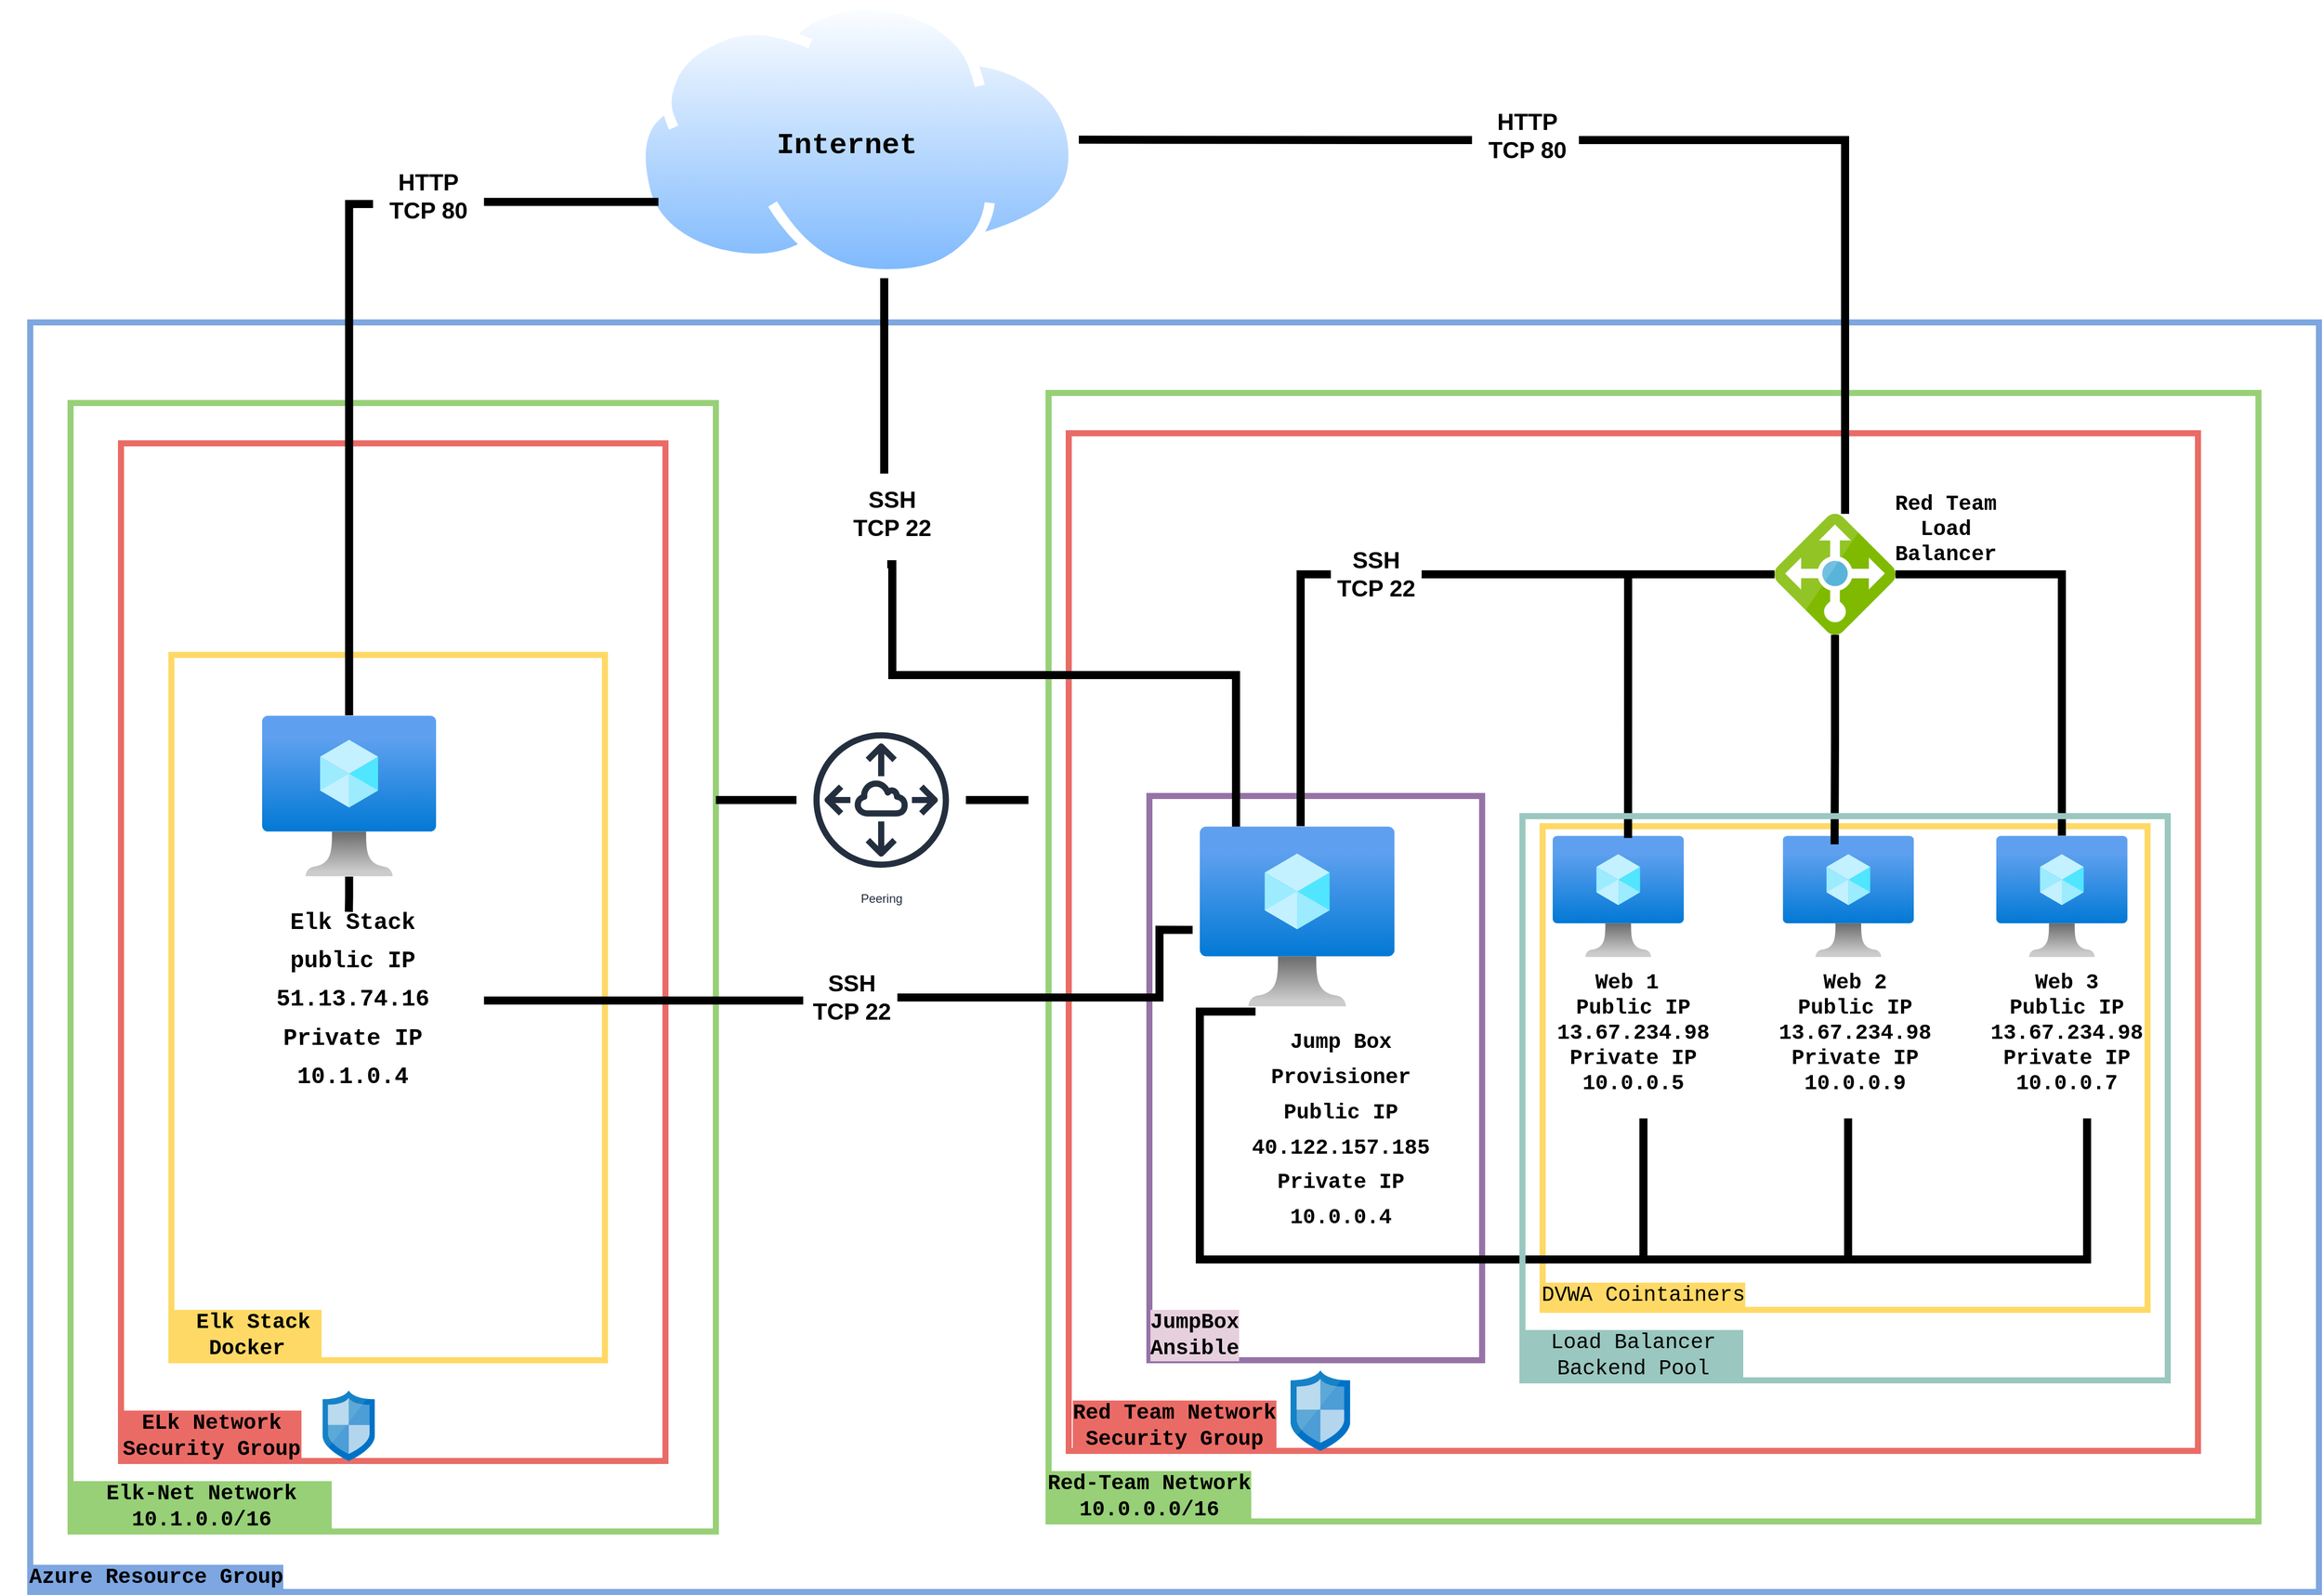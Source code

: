 <mxfile version="16.5.1" type="device"><diagram id="uoHxA05L4NFRfVpSg37E" name="Page-1"><mxGraphModel dx="2076" dy="1298" grid="1" gridSize="10" guides="0" tooltips="1" connect="0" arrows="0" fold="1" page="1" pageScale="1" pageWidth="2336" pageHeight="1654" math="0" shadow="0"><root><mxCell id="0"/><mxCell id="1" parent="0"/><mxCell id="UVkmaDG3lOzCPLBVkHrW-10" value="" style="rounded=0;whiteSpace=wrap;html=1;strokeColor=#FFD966;strokeWidth=6;fillColor=none;" parent="1" vertex="1"><mxGeometry x="180" y="660" width="430" height="700" as="geometry"/></mxCell><mxCell id="UVkmaDG3lOzCPLBVkHrW-1" value="" style="rounded=0;whiteSpace=wrap;html=1;fillColor=none;strokeColor=#7EA6E0;strokeWidth=6;labelBackgroundColor=#97D077;" parent="1" vertex="1"><mxGeometry x="40" y="330" width="2270" height="1260" as="geometry"/></mxCell><mxCell id="UVkmaDG3lOzCPLBVkHrW-2" value="" style="rounded=0;whiteSpace=wrap;html=1;strokeColor=#97D077;strokeWidth=6;fillColor=none;" parent="1" vertex="1"><mxGeometry x="80" y="410" width="640" height="1120" as="geometry"/></mxCell><mxCell id="UVkmaDG3lOzCPLBVkHrW-3" value="" style="rounded=0;whiteSpace=wrap;html=1;strokeColor=#97D077;strokeWidth=6;fillColor=none;" parent="1" vertex="1"><mxGeometry x="1050" y="400" width="1200" height="1120" as="geometry"/></mxCell><mxCell id="UVkmaDG3lOzCPLBVkHrW-4" value="" style="rounded=0;whiteSpace=wrap;html=1;strokeColor=#EA6B66;strokeWidth=6;fillColor=none;" parent="1" vertex="1"><mxGeometry x="1070" y="440" width="1120" height="1010" as="geometry"/></mxCell><mxCell id="UVkmaDG3lOzCPLBVkHrW-5" value="" style="rounded=0;whiteSpace=wrap;html=1;strokeColor=#EA6B66;strokeWidth=6;fillColor=none;" parent="1" vertex="1"><mxGeometry x="130" y="450" width="540" height="1010" as="geometry"/></mxCell><mxCell id="UVkmaDG3lOzCPLBVkHrW-6" value="" style="rounded=0;whiteSpace=wrap;html=1;strokeColor=#FFD966;strokeWidth=6;fillColor=none;" parent="1" vertex="1"><mxGeometry x="1540" y="830" width="600" height="480" as="geometry"/></mxCell><mxCell id="UVkmaDG3lOzCPLBVkHrW-7" value="" style="rounded=0;whiteSpace=wrap;html=1;strokeColor=#9673a6;strokeWidth=6;fillColor=none;" parent="1" vertex="1"><mxGeometry x="1150" y="800" width="330" height="560" as="geometry"/></mxCell><mxCell id="UVkmaDG3lOzCPLBVkHrW-19" style="edgeStyle=orthogonalEdgeStyle;rounded=0;orthogonalLoop=1;jettySize=auto;html=1;exitX=0;exitY=0.75;exitDx=0;exitDy=0;strokeWidth=8;endArrow=none;endFill=0;startArrow=none;" parent="1" source="lw-16fsNxdkjyzWST4w8-1" target="UVkmaDG3lOzCPLBVkHrW-11" edge="1"><mxGeometry relative="1" as="geometry"/></mxCell><mxCell id="UVkmaDG3lOzCPLBVkHrW-34" style="edgeStyle=orthogonalEdgeStyle;rounded=0;orthogonalLoop=1;jettySize=auto;html=1;entryX=0.186;entryY=0.011;entryDx=0;entryDy=0;entryPerimeter=0;endArrow=none;endFill=0;strokeWidth=8;startArrow=none;" parent="1" target="UVkmaDG3lOzCPLBVkHrW-15" edge="1"><mxGeometry relative="1" as="geometry"><Array as="points"><mxPoint x="895" y="680"/><mxPoint x="1236" y="680"/></Array><mxPoint x="890" y="570" as="sourcePoint"/></mxGeometry></mxCell><mxCell id="UVkmaDG3lOzCPLBVkHrW-8" value="" style="aspect=fixed;perimeter=ellipsePerimeter;html=1;align=center;shadow=0;dashed=0;spacingTop=3;image;image=img/lib/active_directory/internet_cloud.svg;strokeColor=#FFD966;strokeWidth=6;fillColor=none;" parent="1" vertex="1"><mxGeometry x="640" y="10" width="440" height="277.2" as="geometry"/></mxCell><mxCell id="UVkmaDG3lOzCPLBVkHrW-29" value="" style="edgeStyle=orthogonalEdgeStyle;rounded=0;orthogonalLoop=1;jettySize=auto;html=1;endArrow=none;endFill=0;strokeWidth=8;" parent="1" source="UVkmaDG3lOzCPLBVkHrW-9" edge="1"><mxGeometry relative="1" as="geometry"><mxPoint x="1030" y="804" as="targetPoint"/></mxGeometry></mxCell><mxCell id="UVkmaDG3lOzCPLBVkHrW-30" value="" style="edgeStyle=orthogonalEdgeStyle;rounded=0;orthogonalLoop=1;jettySize=auto;html=1;endArrow=none;endFill=0;strokeWidth=8;" parent="1" source="UVkmaDG3lOzCPLBVkHrW-9" target="UVkmaDG3lOzCPLBVkHrW-2" edge="1"><mxGeometry relative="1" as="geometry"><Array as="points"><mxPoint x="765" y="804"/><mxPoint x="765" y="804"/></Array></mxGeometry></mxCell><mxCell id="UVkmaDG3lOzCPLBVkHrW-9" value="Peering" style="sketch=0;outlineConnect=0;fontColor=#232F3E;gradientColor=none;strokeColor=#232F3E;fillColor=#ffffff;dashed=0;verticalLabelPosition=bottom;verticalAlign=top;align=center;html=1;fontSize=12;fontStyle=0;aspect=fixed;shape=mxgraph.aws4.resourceIcon;resIcon=mxgraph.aws4.peering;" parent="1" vertex="1"><mxGeometry x="800" y="720" width="168" height="168" as="geometry"/></mxCell><mxCell id="UVkmaDG3lOzCPLBVkHrW-31" style="edgeStyle=orthogonalEdgeStyle;rounded=0;orthogonalLoop=1;jettySize=auto;html=1;entryX=-0.037;entryY=0.574;entryDx=0;entryDy=0;entryPerimeter=0;endArrow=none;endFill=0;strokeWidth=8;startArrow=none;" parent="1" source="lw-16fsNxdkjyzWST4w8-7" target="UVkmaDG3lOzCPLBVkHrW-15" edge="1"><mxGeometry relative="1" as="geometry"><Array as="points"><mxPoint x="1160" y="1000"/><mxPoint x="1160" y="933"/></Array></mxGeometry></mxCell><mxCell id="UVkmaDG3lOzCPLBVkHrW-11" value="" style="aspect=fixed;html=1;points=[];align=center;image;fontSize=12;image=img/lib/azure2/compute/Virtual_Machine.svg;strokeColor=#FFD966;strokeWidth=6;fillColor=none;" parent="1" vertex="1"><mxGeometry x="270" y="720" width="172.49" height="160" as="geometry"/></mxCell><mxCell id="UVkmaDG3lOzCPLBVkHrW-12" value="" style="aspect=fixed;html=1;points=[];align=center;image;fontSize=12;image=img/lib/azure2/compute/Virtual_Machine.svg;strokeColor=#FFD966;strokeWidth=6;fillColor=none;" parent="1" vertex="1"><mxGeometry x="1550" y="839.42" width="130" height="120.58" as="geometry"/></mxCell><mxCell id="UVkmaDG3lOzCPLBVkHrW-37" style="edgeStyle=orthogonalEdgeStyle;rounded=0;orthogonalLoop=1;jettySize=auto;html=1;endArrow=none;endFill=0;strokeWidth=8;" parent="1" edge="1"><mxGeometry relative="1" as="geometry"><mxPoint x="1843" y="1260" as="targetPoint"/><mxPoint x="1843" y="1120" as="sourcePoint"/><Array as="points"><mxPoint x="1843" y="1180"/><mxPoint x="1843" y="1180"/></Array></mxGeometry></mxCell><mxCell id="UVkmaDG3lOzCPLBVkHrW-13" value="" style="aspect=fixed;html=1;points=[];align=center;image;fontSize=12;image=img/lib/azure2/compute/Virtual_Machine.svg;strokeColor=#FFD966;strokeWidth=6;fillColor=none;" parent="1" vertex="1"><mxGeometry x="1778.25" y="839.42" width="130" height="120.58" as="geometry"/></mxCell><mxCell id="UVkmaDG3lOzCPLBVkHrW-14" value="" style="aspect=fixed;html=1;points=[];align=center;image;fontSize=12;image=img/lib/azure2/compute/Virtual_Machine.svg;strokeColor=#FFD966;strokeWidth=6;fillColor=none;" parent="1" vertex="1"><mxGeometry x="1990" y="839.42" width="130" height="120.58" as="geometry"/></mxCell><mxCell id="UVkmaDG3lOzCPLBVkHrW-35" style="edgeStyle=orthogonalEdgeStyle;rounded=0;orthogonalLoop=1;jettySize=auto;html=1;endArrow=none;endFill=0;strokeWidth=8;exitX=0.286;exitY=1.027;exitDx=0;exitDy=0;exitPerimeter=0;" parent="1" source="UVkmaDG3lOzCPLBVkHrW-15" edge="1"><mxGeometry relative="1" as="geometry"><mxPoint x="2080" y="1120" as="targetPoint"/><Array as="points"><mxPoint x="1200" y="1014"/><mxPoint x="1200" y="1260"/><mxPoint x="2080" y="1260"/></Array></mxGeometry></mxCell><mxCell id="UVkmaDG3lOzCPLBVkHrW-15" value="" style="aspect=fixed;html=1;points=[];align=center;image;fontSize=12;image=img/lib/azure2/compute/Virtual_Machine.svg;strokeColor=#FFD966;strokeWidth=6;fillColor=none;" parent="1" vertex="1"><mxGeometry x="1200" y="830" width="193.13" height="179.13" as="geometry"/></mxCell><mxCell id="UVkmaDG3lOzCPLBVkHrW-23" style="edgeStyle=orthogonalEdgeStyle;rounded=0;orthogonalLoop=1;jettySize=auto;html=1;entryX=0.575;entryY=0.018;entryDx=0;entryDy=0;entryPerimeter=0;endArrow=none;endFill=0;strokeWidth=8;" parent="1" source="UVkmaDG3lOzCPLBVkHrW-16" target="UVkmaDG3lOzCPLBVkHrW-12" edge="1"><mxGeometry relative="1" as="geometry"/></mxCell><mxCell id="UVkmaDG3lOzCPLBVkHrW-27" style="edgeStyle=orthogonalEdgeStyle;rounded=0;orthogonalLoop=1;jettySize=auto;html=1;endArrow=none;endFill=0;strokeWidth=8;" parent="1" source="UVkmaDG3lOzCPLBVkHrW-16" target="UVkmaDG3lOzCPLBVkHrW-14" edge="1"><mxGeometry relative="1" as="geometry"/></mxCell><mxCell id="UVkmaDG3lOzCPLBVkHrW-28" style="edgeStyle=orthogonalEdgeStyle;rounded=0;orthogonalLoop=1;jettySize=auto;html=1;entryX=0.395;entryY=0.071;entryDx=0;entryDy=0;entryPerimeter=0;endArrow=none;endFill=0;strokeWidth=8;" parent="1" source="UVkmaDG3lOzCPLBVkHrW-16" target="UVkmaDG3lOzCPLBVkHrW-13" edge="1"><mxGeometry relative="1" as="geometry"/></mxCell><mxCell id="UVkmaDG3lOzCPLBVkHrW-32" style="edgeStyle=orthogonalEdgeStyle;rounded=0;orthogonalLoop=1;jettySize=auto;html=1;entryX=1;entryY=0.5;entryDx=0;entryDy=0;endArrow=none;endFill=0;strokeWidth=8;startArrow=none;" parent="1" source="lw-16fsNxdkjyzWST4w8-3" target="UVkmaDG3lOzCPLBVkHrW-8" edge="1"><mxGeometry relative="1" as="geometry"><Array as="points"><mxPoint x="1370" y="149"/><mxPoint x="1370" y="149"/></Array></mxGeometry></mxCell><mxCell id="UVkmaDG3lOzCPLBVkHrW-33" style="edgeStyle=orthogonalEdgeStyle;rounded=0;orthogonalLoop=1;jettySize=auto;html=1;endArrow=none;endFill=0;strokeWidth=8;startArrow=none;" parent="1" source="lw-16fsNxdkjyzWST4w8-9" target="UVkmaDG3lOzCPLBVkHrW-15" edge="1"><mxGeometry relative="1" as="geometry"><Array as="points"><mxPoint x="1300" y="580"/></Array></mxGeometry></mxCell><mxCell id="UVkmaDG3lOzCPLBVkHrW-16" value="" style="sketch=0;aspect=fixed;html=1;points=[];align=center;image;fontSize=12;image=img/lib/mscae/Load_Balancer_feature.svg;strokeColor=#FFD966;strokeWidth=6;fillColor=none;" parent="1" vertex="1"><mxGeometry x="1770" y="520" width="120" height="120" as="geometry"/></mxCell><mxCell id="UVkmaDG3lOzCPLBVkHrW-17" value="" style="sketch=0;aspect=fixed;html=1;points=[];align=center;image;fontSize=12;image=img/lib/mscae/Network_Security_Groups_Classic.svg;strokeColor=#FFD966;strokeWidth=6;fillColor=none;" parent="1" vertex="1"><mxGeometry x="1290" y="1370" width="59.2" height="80" as="geometry"/></mxCell><mxCell id="UVkmaDG3lOzCPLBVkHrW-18" value="" style="sketch=0;aspect=fixed;html=1;points=[];align=center;image;fontSize=12;image=img/lib/mscae/Network_Security_Groups_Classic.svg;strokeColor=#FFD966;strokeWidth=6;fillColor=none;" parent="1" vertex="1"><mxGeometry x="330" y="1390" width="51.8" height="70" as="geometry"/></mxCell><mxCell id="UVkmaDG3lOzCPLBVkHrW-48" value="&lt;b&gt;&lt;font style=&quot;font-size: 29px&quot;&gt;Internet&lt;/font&gt;&lt;/b&gt;" style="text;html=1;strokeColor=none;fillColor=none;align=center;verticalAlign=middle;whiteSpace=wrap;rounded=0;fontFamily=Courier New;fontSize=23;" parent="1" vertex="1"><mxGeometry x="820" y="140" width="60" height="30" as="geometry"/></mxCell><mxCell id="UVkmaDG3lOzCPLBVkHrW-49" value="&lt;b style=&quot;font-size: 21px&quot;&gt;Jump Box Provisioner&lt;br&gt;Public IP&lt;br&gt;40.122.157.185&lt;br&gt;Private IP&lt;br&gt;10.0.0.4&lt;/b&gt;" style="text;html=1;strokeColor=none;fillColor=none;align=center;verticalAlign=middle;whiteSpace=wrap;rounded=0;fontFamily=Courier New;fontSize=29;" parent="1" vertex="1"><mxGeometry x="1270" y="1110" width="140" height="40" as="geometry"/></mxCell><mxCell id="UVkmaDG3lOzCPLBVkHrW-50" value="" style="endArrow=none;html=1;rounded=0;fontFamily=Courier New;fontSize=21;strokeWidth=8;" parent="1" edge="1"><mxGeometry width="50" height="50" relative="1" as="geometry"><mxPoint x="1640" y="1120" as="sourcePoint"/><mxPoint x="1640" y="1260" as="targetPoint"/></mxGeometry></mxCell><mxCell id="UVkmaDG3lOzCPLBVkHrW-51" value="&lt;b&gt;Web 1&amp;nbsp;&lt;br&gt;Public IP&lt;br&gt;13.67.234.98&lt;br&gt;Private IP&lt;br&gt;10.0.0.5&lt;/b&gt;" style="text;html=1;strokeColor=none;fillColor=none;align=center;verticalAlign=middle;whiteSpace=wrap;rounded=0;fontFamily=Courier New;fontSize=21;" parent="1" vertex="1"><mxGeometry x="1600" y="1020" width="60" height="30" as="geometry"/></mxCell><mxCell id="UVkmaDG3lOzCPLBVkHrW-52" value="Web 2&lt;br&gt;Public IP&lt;br&gt;13.67.234.98&lt;br&gt;Private IP&lt;br&gt;10.0.0.9" style="text;html=1;strokeColor=none;fillColor=none;align=center;verticalAlign=middle;whiteSpace=wrap;rounded=0;fontFamily=Courier New;fontSize=21;fontStyle=1" parent="1" vertex="1"><mxGeometry x="1820" y="1020" width="60" height="30" as="geometry"/></mxCell><mxCell id="UVkmaDG3lOzCPLBVkHrW-54" value="&lt;b&gt;Web 3&lt;br&gt;Public IP&lt;br&gt;13.67.234.98&lt;br&gt;Private IP&lt;br&gt;10.0.0.7&lt;/b&gt;" style="text;html=1;strokeColor=none;fillColor=none;align=center;verticalAlign=middle;whiteSpace=wrap;rounded=0;fontFamily=Courier New;fontSize=21;" parent="1" vertex="1"><mxGeometry x="2030" y="1020" width="60" height="30" as="geometry"/></mxCell><mxCell id="UVkmaDG3lOzCPLBVkHrW-45" value="&lt;span style=&quot;font-size: 23px&quot;&gt;Elk Stack&lt;br&gt;public IP&lt;br&gt;51.13.74.16&lt;br&gt;Private IP&lt;br&gt;10.1.0.4&lt;/span&gt;" style="text;html=1;strokeColor=none;fillColor=none;align=center;verticalAlign=middle;whiteSpace=wrap;rounded=0;fontFamily=Courier New;fontSize=32;fontStyle=1" parent="1" vertex="1"><mxGeometry x="230" y="950" width="260" height="100" as="geometry"/></mxCell><mxCell id="UVkmaDG3lOzCPLBVkHrW-55" value="" style="edgeStyle=orthogonalEdgeStyle;rounded=0;orthogonalLoop=1;jettySize=auto;html=1;endArrow=none;endFill=0;strokeWidth=8;" parent="1" source="UVkmaDG3lOzCPLBVkHrW-11" edge="1"><mxGeometry relative="1" as="geometry"><mxPoint x="356.2" y="880" as="sourcePoint"/><mxPoint x="356" y="915" as="targetPoint"/><Array as="points"/></mxGeometry></mxCell><mxCell id="UVkmaDG3lOzCPLBVkHrW-57" value="&lt;b&gt;ELk Network Security Group&lt;/b&gt;" style="text;html=1;strokeColor=none;fillColor=none;align=center;verticalAlign=middle;whiteSpace=wrap;rounded=0;fontFamily=Courier New;fontSize=21;labelBackgroundColor=#EA6B66;" parent="1" vertex="1"><mxGeometry x="130" y="1420" width="180" height="30" as="geometry"/></mxCell><mxCell id="UVkmaDG3lOzCPLBVkHrW-58" value="&lt;b&gt;Red Team Load Balancer&lt;/b&gt;" style="text;html=1;strokeColor=none;fillColor=none;align=center;verticalAlign=middle;whiteSpace=wrap;rounded=0;fontFamily=Courier New;fontSize=21;" parent="1" vertex="1"><mxGeometry x="1910" y="520" width="60" height="30" as="geometry"/></mxCell><mxCell id="UVkmaDG3lOzCPLBVkHrW-59" value="&lt;b&gt;Azure Resource Group&lt;/b&gt;" style="text;html=1;strokeColor=none;fillColor=none;align=center;verticalAlign=middle;whiteSpace=wrap;rounded=0;fontFamily=Courier New;fontSize=21;labelBackgroundColor=#7EA6E0;" parent="1" vertex="1"><mxGeometry x="10" y="1560" width="310" height="30" as="geometry"/></mxCell><mxCell id="UVkmaDG3lOzCPLBVkHrW-60" value="&lt;b&gt;Elk-Net Network 10.1.0.0/16&lt;/b&gt;" style="text;html=1;strokeColor=none;fillColor=none;align=center;verticalAlign=middle;whiteSpace=wrap;rounded=0;labelBackgroundColor=#97D077;fontFamily=Courier New;fontSize=21;" parent="1" vertex="1"><mxGeometry x="80" y="1490" width="260" height="30" as="geometry"/></mxCell><mxCell id="UVkmaDG3lOzCPLBVkHrW-61" value="" style="rounded=0;whiteSpace=wrap;html=1;labelBackgroundColor=#9AC7BF;fontFamily=Courier New;fontSize=21;strokeColor=#9AC7BF;strokeWidth=6;fillColor=none;" parent="1" vertex="1"><mxGeometry x="1520" y="820" width="640" height="560" as="geometry"/></mxCell><mxCell id="UVkmaDG3lOzCPLBVkHrW-62" value="&lt;b&gt;&amp;nbsp;Elk Stack Docker&lt;/b&gt;" style="text;html=1;strokeColor=none;fillColor=none;align=center;verticalAlign=middle;whiteSpace=wrap;rounded=0;labelBackgroundColor=#FFD966;fontFamily=Courier New;fontSize=21;" parent="1" vertex="1"><mxGeometry x="180" y="1320" width="150" height="30" as="geometry"/></mxCell><mxCell id="UVkmaDG3lOzCPLBVkHrW-63" value="&lt;b&gt;Red-Team Network&lt;br&gt;10.0.0.0/16&lt;/b&gt;" style="text;html=1;strokeColor=none;fillColor=none;align=center;verticalAlign=middle;whiteSpace=wrap;rounded=0;labelBackgroundColor=#97D077;fontFamily=Courier New;fontSize=21;" parent="1" vertex="1"><mxGeometry x="1040" y="1480" width="220" height="30" as="geometry"/></mxCell><mxCell id="UVkmaDG3lOzCPLBVkHrW-64" value="&lt;b&gt;Red Team Network&lt;br&gt;Security Group&lt;/b&gt;" style="text;html=1;strokeColor=none;fillColor=none;align=center;verticalAlign=middle;whiteSpace=wrap;rounded=0;labelBackgroundColor=#EA6B66;fontFamily=Courier New;fontSize=21;" parent="1" vertex="1"><mxGeometry x="1060" y="1410" width="230" height="30" as="geometry"/></mxCell><mxCell id="UVkmaDG3lOzCPLBVkHrW-65" value="&lt;b&gt;JumpBox&lt;br&gt;Ansible&lt;/b&gt;" style="text;html=1;strokeColor=none;fillColor=none;align=center;verticalAlign=middle;whiteSpace=wrap;rounded=0;labelBackgroundColor=#E6D0DE;fontFamily=Courier New;fontSize=21;" parent="1" vertex="1"><mxGeometry x="1100" y="1320" width="190" height="30" as="geometry"/></mxCell><mxCell id="UVkmaDG3lOzCPLBVkHrW-66" value="Load Balancer Backend Pool" style="text;html=1;strokeColor=none;fillColor=none;align=center;verticalAlign=middle;whiteSpace=wrap;rounded=0;labelBackgroundColor=#9AC7BF;fontFamily=Courier New;fontSize=21;" parent="1" vertex="1"><mxGeometry x="1520" y="1340" width="220" height="30" as="geometry"/></mxCell><mxCell id="UVkmaDG3lOzCPLBVkHrW-67" value="DVWA Cointainers" style="text;html=1;strokeColor=none;fillColor=none;align=center;verticalAlign=middle;whiteSpace=wrap;rounded=0;labelBackgroundColor=#FFD966;fontFamily=Courier New;fontSize=21;" parent="1" vertex="1"><mxGeometry x="1530" y="1280" width="220" height="30" as="geometry"/></mxCell><mxCell id="lw-16fsNxdkjyzWST4w8-1" value="&lt;b&gt;&lt;font style=&quot;font-size: 23px&quot;&gt;HTTP TCP 80&lt;br&gt;&lt;/font&gt;&lt;/b&gt;" style="text;html=1;strokeColor=none;fillColor=none;align=center;verticalAlign=middle;whiteSpace=wrap;rounded=0;" vertex="1" parent="1"><mxGeometry x="380" y="190" width="110" height="30" as="geometry"/></mxCell><mxCell id="lw-16fsNxdkjyzWST4w8-2" value="" style="edgeStyle=orthogonalEdgeStyle;rounded=0;orthogonalLoop=1;jettySize=auto;html=1;exitX=0;exitY=0.75;exitDx=0;exitDy=0;strokeWidth=8;endArrow=none;endFill=0;" edge="1" parent="1" source="UVkmaDG3lOzCPLBVkHrW-8" target="lw-16fsNxdkjyzWST4w8-1"><mxGeometry relative="1" as="geometry"><mxPoint x="662.491" y="209.648" as="sourcePoint"/><mxPoint x="356.2" y="720" as="targetPoint"/><Array as="points"><mxPoint x="530" y="210"/><mxPoint x="530" y="210"/></Array></mxGeometry></mxCell><mxCell id="lw-16fsNxdkjyzWST4w8-3" value="&lt;b&gt;&lt;font style=&quot;font-size: 23px&quot;&gt;HTTP TCP 80&lt;br&gt;&lt;/font&gt;&lt;/b&gt;" style="text;html=1;strokeColor=none;fillColor=none;align=center;verticalAlign=middle;whiteSpace=wrap;rounded=0;" vertex="1" parent="1"><mxGeometry x="1470" y="130" width="110" height="30" as="geometry"/></mxCell><mxCell id="lw-16fsNxdkjyzWST4w8-4" value="" style="edgeStyle=orthogonalEdgeStyle;rounded=0;orthogonalLoop=1;jettySize=auto;html=1;entryX=1;entryY=0.5;entryDx=0;entryDy=0;endArrow=none;endFill=0;strokeWidth=8;" edge="1" parent="1" source="UVkmaDG3lOzCPLBVkHrW-16" target="lw-16fsNxdkjyzWST4w8-3"><mxGeometry relative="1" as="geometry"><Array as="points"><mxPoint x="1840" y="149"/></Array><mxPoint x="1840" y="520" as="sourcePoint"/><mxPoint x="1080.0" y="148.6" as="targetPoint"/></mxGeometry></mxCell><mxCell id="lw-16fsNxdkjyzWST4w8-5" value="&lt;b&gt;SSH TCP 22&lt;/b&gt;" style="text;html=1;strokeColor=none;fillColor=none;align=center;verticalAlign=middle;whiteSpace=wrap;rounded=0;fontSize=23;" vertex="1" parent="1"><mxGeometry x="850" y="500" width="90" height="40" as="geometry"/></mxCell><mxCell id="lw-16fsNxdkjyzWST4w8-6" value="" style="edgeStyle=orthogonalEdgeStyle;rounded=0;orthogonalLoop=1;jettySize=auto;html=1;endArrow=none;endFill=0;strokeWidth=8;" edge="1" parent="1" source="UVkmaDG3lOzCPLBVkHrW-8"><mxGeometry relative="1" as="geometry"><Array as="points"><mxPoint x="887" y="440"/><mxPoint x="887" y="440"/></Array><mxPoint x="900" y="284.89" as="sourcePoint"/><mxPoint x="887" y="480" as="targetPoint"/></mxGeometry></mxCell><mxCell id="lw-16fsNxdkjyzWST4w8-7" value="&lt;b&gt;SSH TCP 22&lt;/b&gt;" style="text;html=1;strokeColor=none;fillColor=none;align=center;verticalAlign=middle;whiteSpace=wrap;rounded=0;fontSize=23;" vertex="1" parent="1"><mxGeometry x="810" y="980" width="90" height="40" as="geometry"/></mxCell><mxCell id="lw-16fsNxdkjyzWST4w8-8" value="" style="edgeStyle=orthogonalEdgeStyle;rounded=0;orthogonalLoop=1;jettySize=auto;html=1;entryX=-0.037;entryY=0.574;entryDx=0;entryDy=0;entryPerimeter=0;endArrow=none;endFill=0;strokeWidth=8;startArrow=none;" edge="1" parent="1" source="UVkmaDG3lOzCPLBVkHrW-45" target="lw-16fsNxdkjyzWST4w8-7"><mxGeometry relative="1" as="geometry"><Array as="points"><mxPoint x="570" y="1003"/><mxPoint x="570" y="1003"/></Array><mxPoint x="490" y="1000" as="sourcePoint"/><mxPoint x="1192.854" y="932.821" as="targetPoint"/></mxGeometry></mxCell><mxCell id="lw-16fsNxdkjyzWST4w8-9" value="&lt;b&gt;SSH TCP 22&lt;/b&gt;" style="text;html=1;strokeColor=none;fillColor=none;align=center;verticalAlign=middle;whiteSpace=wrap;rounded=0;fontSize=23;" vertex="1" parent="1"><mxGeometry x="1330" y="560" width="90" height="40" as="geometry"/></mxCell><mxCell id="lw-16fsNxdkjyzWST4w8-10" value="" style="edgeStyle=orthogonalEdgeStyle;rounded=0;orthogonalLoop=1;jettySize=auto;html=1;endArrow=none;endFill=0;strokeWidth=8;" edge="1" parent="1" source="UVkmaDG3lOzCPLBVkHrW-16" target="lw-16fsNxdkjyzWST4w8-9"><mxGeometry relative="1" as="geometry"><mxPoint x="1770" y="580" as="sourcePoint"/><mxPoint x="1296.6" y="830" as="targetPoint"/></mxGeometry></mxCell></root></mxGraphModel></diagram></mxfile>